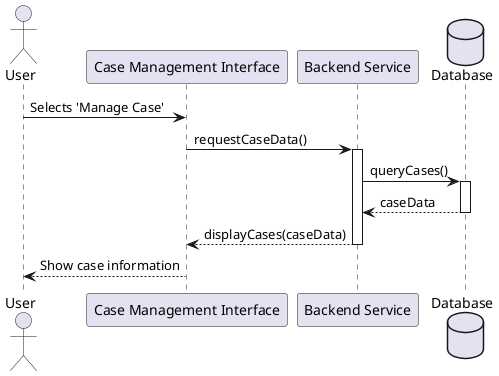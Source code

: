 @startuml
actor User
participant "Case Management Interface" as CaseUI
participant "Backend Service" as Backend
database "Database" as DB

User -> CaseUI : Selects 'Manage Case'
CaseUI -> Backend : requestCaseData()
activate Backend
Backend -> DB : queryCases()
activate DB
DB --> Backend : caseData
deactivate DB
Backend --> CaseUI : displayCases(caseData)
deactivate Backend
CaseUI --> User : Show case information
@enduml
